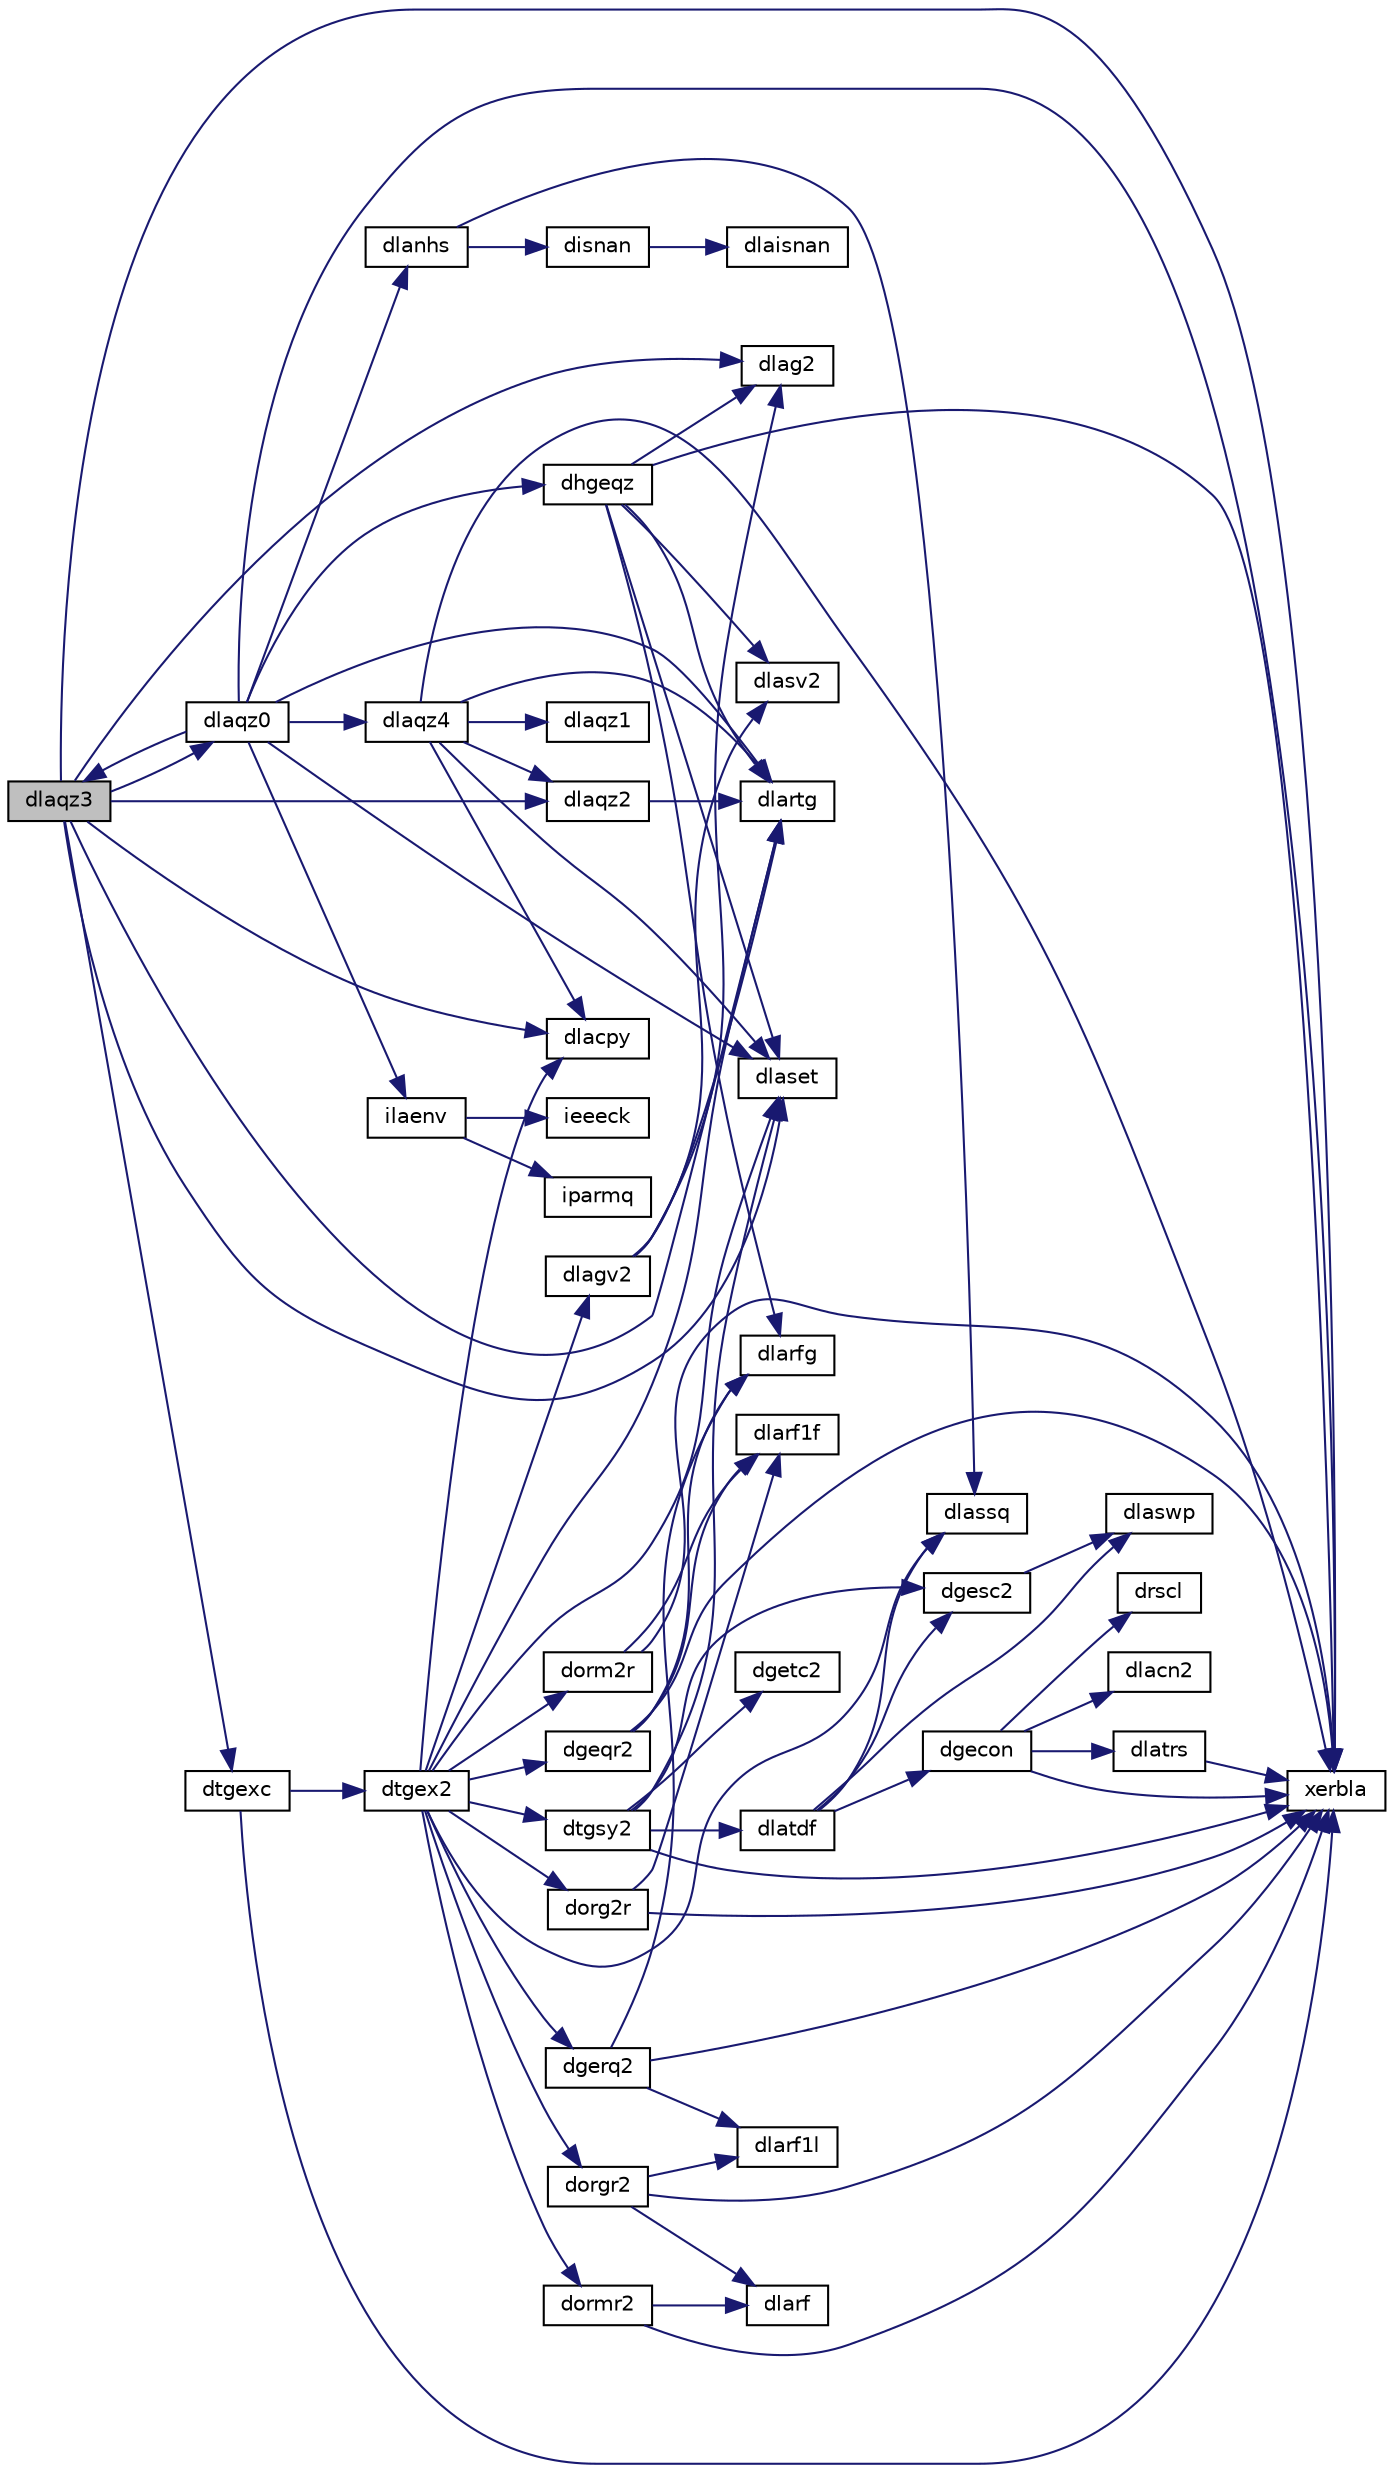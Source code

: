 digraph "dlaqz3"
{
 // LATEX_PDF_SIZE
  edge [fontname="Helvetica",fontsize="10",labelfontname="Helvetica",labelfontsize="10"];
  node [fontname="Helvetica",fontsize="10",shape=record];
  rankdir="LR";
  Node1 [label="dlaqz3",height=0.2,width=0.4,color="black", fillcolor="grey75", style="filled", fontcolor="black",tooltip="DLAQZ3"];
  Node1 -> Node2 [color="midnightblue",fontsize="10",style="solid",fontname="Helvetica"];
  Node2 [label="dlacpy",height=0.2,width=0.4,color="black", fillcolor="white", style="filled",URL="$dlacpy_8f.html#a7eb8731ffab2734378157c40964bf788",tooltip="DLACPY copies all or part of one two-dimensional array to another."];
  Node1 -> Node3 [color="midnightblue",fontsize="10",style="solid",fontname="Helvetica"];
  Node3 [label="dlag2",height=0.2,width=0.4,color="black", fillcolor="white", style="filled",URL="$dlag2_8f.html#a4c15bef45ba06e975cc60b7d30bdd2b4",tooltip="DLAG2 computes the eigenvalues of a 2-by-2 generalized eigenvalue problem, with scaling as necessary ..."];
  Node1 -> Node4 [color="midnightblue",fontsize="10",style="solid",fontname="Helvetica"];
  Node4 [label="dlaqz0",height=0.2,width=0.4,color="black", fillcolor="white", style="filled",URL="$dlaqz0_8f.html#a64ae394c770b6fbb30c1d6d6727d003c",tooltip="DLAQZ0"];
  Node4 -> Node5 [color="midnightblue",fontsize="10",style="solid",fontname="Helvetica"];
  Node5 [label="dhgeqz",height=0.2,width=0.4,color="black", fillcolor="white", style="filled",URL="$dhgeqz_8f.html#a21c89aba210fbfb8cca635e47dccbdb3",tooltip="DHGEQZ"];
  Node5 -> Node3 [color="midnightblue",fontsize="10",style="solid",fontname="Helvetica"];
  Node5 -> Node6 [color="midnightblue",fontsize="10",style="solid",fontname="Helvetica"];
  Node6 [label="dlarfg",height=0.2,width=0.4,color="black", fillcolor="white", style="filled",URL="$dlarfg_8f.html#aabb59655e820b3551af27781bd716143",tooltip="DLARFG generates an elementary reflector (Householder matrix)."];
  Node5 -> Node7 [color="midnightblue",fontsize="10",style="solid",fontname="Helvetica"];
  Node7 [label="dlartg",height=0.2,width=0.4,color="black", fillcolor="white", style="filled",URL="$dlartg_8f90.html#a86f8f877eaea0386cdc2c3c175d9ea88",tooltip="DLARTG generates a plane rotation with real cosine and real sine."];
  Node5 -> Node8 [color="midnightblue",fontsize="10",style="solid",fontname="Helvetica"];
  Node8 [label="dlaset",height=0.2,width=0.4,color="black", fillcolor="white", style="filled",URL="$dlaset_8f.html#a89e332374c7cd87e5db54bfe21550bc3",tooltip="DLASET initializes the off-diagonal elements and the diagonal elements of a matrix to given values."];
  Node5 -> Node9 [color="midnightblue",fontsize="10",style="solid",fontname="Helvetica"];
  Node9 [label="dlasv2",height=0.2,width=0.4,color="black", fillcolor="white", style="filled",URL="$dlasv2_8f.html#aee8e05a707783a9fba5d213093453543",tooltip="DLASV2 computes the singular value decomposition of a 2-by-2 triangular matrix."];
  Node5 -> Node10 [color="midnightblue",fontsize="10",style="solid",fontname="Helvetica"];
  Node10 [label="xerbla",height=0.2,width=0.4,color="black", fillcolor="white", style="filled",URL="$xerbla_8f.html#a377ee61015baf8dea7770b3a404b1c07",tooltip="XERBLA"];
  Node4 -> Node11 [color="midnightblue",fontsize="10",style="solid",fontname="Helvetica"];
  Node11 [label="dlanhs",height=0.2,width=0.4,color="black", fillcolor="white", style="filled",URL="$dlanhs_8f.html#ab29fb7acb6d53d816856903e9c918242",tooltip="DLANHS returns the value of the 1-norm, Frobenius norm, infinity-norm, or the largest absolute value ..."];
  Node11 -> Node12 [color="midnightblue",fontsize="10",style="solid",fontname="Helvetica"];
  Node12 [label="disnan",height=0.2,width=0.4,color="black", fillcolor="white", style="filled",URL="$disnan_8f.html#a230d4e1886896853b11e44e541b2c6a3",tooltip="DISNAN tests input for NaN."];
  Node12 -> Node13 [color="midnightblue",fontsize="10",style="solid",fontname="Helvetica"];
  Node13 [label="dlaisnan",height=0.2,width=0.4,color="black", fillcolor="white", style="filled",URL="$dlaisnan_8f.html#a341ec834c6fc14a17fead550ff486022",tooltip="DLAISNAN tests input for NaN by comparing two arguments for inequality."];
  Node11 -> Node14 [color="midnightblue",fontsize="10",style="solid",fontname="Helvetica"];
  Node14 [label="dlassq",height=0.2,width=0.4,color="black", fillcolor="white", style="filled",URL="$dlassq_8f90.html#ae8f40b0a34771b4f2d9c863de3af7be5",tooltip="DLASSQ updates a sum of squares represented in scaled form."];
  Node4 -> Node1 [color="midnightblue",fontsize="10",style="solid",fontname="Helvetica"];
  Node4 -> Node15 [color="midnightblue",fontsize="10",style="solid",fontname="Helvetica"];
  Node15 [label="dlaqz4",height=0.2,width=0.4,color="black", fillcolor="white", style="filled",URL="$dlaqz4_8f.html#a73bdcea87a883105153631bef9879363",tooltip="DLAQZ4"];
  Node15 -> Node2 [color="midnightblue",fontsize="10",style="solid",fontname="Helvetica"];
  Node15 -> Node16 [color="midnightblue",fontsize="10",style="solid",fontname="Helvetica"];
  Node16 [label="dlaqz1",height=0.2,width=0.4,color="black", fillcolor="white", style="filled",URL="$dlaqz1_8f.html#a9fca1a0bcfff832865e030cf4d53130a",tooltip="DLAQZ1"];
  Node15 -> Node17 [color="midnightblue",fontsize="10",style="solid",fontname="Helvetica"];
  Node17 [label="dlaqz2",height=0.2,width=0.4,color="black", fillcolor="white", style="filled",URL="$dlaqz2_8f.html#ac21721bac1e14d0f8e023b2ed6371698",tooltip="DLAQZ2"];
  Node17 -> Node7 [color="midnightblue",fontsize="10",style="solid",fontname="Helvetica"];
  Node15 -> Node7 [color="midnightblue",fontsize="10",style="solid",fontname="Helvetica"];
  Node15 -> Node8 [color="midnightblue",fontsize="10",style="solid",fontname="Helvetica"];
  Node15 -> Node10 [color="midnightblue",fontsize="10",style="solid",fontname="Helvetica"];
  Node4 -> Node7 [color="midnightblue",fontsize="10",style="solid",fontname="Helvetica"];
  Node4 -> Node8 [color="midnightblue",fontsize="10",style="solid",fontname="Helvetica"];
  Node4 -> Node18 [color="midnightblue",fontsize="10",style="solid",fontname="Helvetica"];
  Node18 [label="ilaenv",height=0.2,width=0.4,color="black", fillcolor="white", style="filled",URL="$ilaenv_8f.html#ab1f37bde76d31aee91a09bb2f8e87ce6",tooltip="ILAENV"];
  Node18 -> Node19 [color="midnightblue",fontsize="10",style="solid",fontname="Helvetica"];
  Node19 [label="ieeeck",height=0.2,width=0.4,color="black", fillcolor="white", style="filled",URL="$ieeeck_8f.html#a97715c995b884378afbbff7915d884c5",tooltip="IEEECK"];
  Node18 -> Node20 [color="midnightblue",fontsize="10",style="solid",fontname="Helvetica"];
  Node20 [label="iparmq",height=0.2,width=0.4,color="black", fillcolor="white", style="filled",URL="$iparmq_8f.html#a6e703cb600283f4bcb1b340cfd8ad3d9",tooltip="IPARMQ"];
  Node4 -> Node10 [color="midnightblue",fontsize="10",style="solid",fontname="Helvetica"];
  Node1 -> Node17 [color="midnightblue",fontsize="10",style="solid",fontname="Helvetica"];
  Node1 -> Node7 [color="midnightblue",fontsize="10",style="solid",fontname="Helvetica"];
  Node1 -> Node8 [color="midnightblue",fontsize="10",style="solid",fontname="Helvetica"];
  Node1 -> Node21 [color="midnightblue",fontsize="10",style="solid",fontname="Helvetica"];
  Node21 [label="dtgexc",height=0.2,width=0.4,color="black", fillcolor="white", style="filled",URL="$dtgexc_8f.html#a2510d68d70194719d570cbcfe24b3e74",tooltip="DTGEXC"];
  Node21 -> Node22 [color="midnightblue",fontsize="10",style="solid",fontname="Helvetica"];
  Node22 [label="dtgex2",height=0.2,width=0.4,color="black", fillcolor="white", style="filled",URL="$dtgex2_8f.html#aa3c93490c68259c80285d72cb61cbd99",tooltip="DTGEX2 swaps adjacent diagonal blocks in an upper (quasi) triangular matrix pair by an orthogonal equ..."];
  Node22 -> Node23 [color="midnightblue",fontsize="10",style="solid",fontname="Helvetica"];
  Node23 [label="dgeqr2",height=0.2,width=0.4,color="black", fillcolor="white", style="filled",URL="$dgeqr2_8f.html#a86586a8c4f1c31707724ed70e92f6f34",tooltip="DGEQR2 computes the QR factorization of a general rectangular matrix using an unblocked algorithm."];
  Node23 -> Node24 [color="midnightblue",fontsize="10",style="solid",fontname="Helvetica"];
  Node24 [label="dlarf1f",height=0.2,width=0.4,color="black", fillcolor="white", style="filled",URL="$dlarf1f_8f.html#a553446f22ec537c5ff7f1335b90c4470",tooltip="DLARF1F applies an elementary reflector to a general rectangular"];
  Node23 -> Node6 [color="midnightblue",fontsize="10",style="solid",fontname="Helvetica"];
  Node23 -> Node10 [color="midnightblue",fontsize="10",style="solid",fontname="Helvetica"];
  Node22 -> Node25 [color="midnightblue",fontsize="10",style="solid",fontname="Helvetica"];
  Node25 [label="dgerq2",height=0.2,width=0.4,color="black", fillcolor="white", style="filled",URL="$dgerq2_8f.html#a360f5b8b756dc7d366c3decfcdf89000",tooltip="DGERQ2 computes the RQ factorization of a general rectangular matrix using an unblocked algorithm."];
  Node25 -> Node26 [color="midnightblue",fontsize="10",style="solid",fontname="Helvetica"];
  Node26 [label="dlarf1l",height=0.2,width=0.4,color="black", fillcolor="white", style="filled",URL="$dlarf1l_8f.html#a85171d322dda63ef89a1abe0b3fa6b4f",tooltip="DLARF1L applies an elementary reflector to a general rectangular"];
  Node25 -> Node6 [color="midnightblue",fontsize="10",style="solid",fontname="Helvetica"];
  Node25 -> Node10 [color="midnightblue",fontsize="10",style="solid",fontname="Helvetica"];
  Node22 -> Node2 [color="midnightblue",fontsize="10",style="solid",fontname="Helvetica"];
  Node22 -> Node27 [color="midnightblue",fontsize="10",style="solid",fontname="Helvetica"];
  Node27 [label="dlagv2",height=0.2,width=0.4,color="black", fillcolor="white", style="filled",URL="$dlagv2_8f.html#ad9f2277feb511ff205c0caf084e29109",tooltip="DLAGV2 computes the Generalized Schur factorization of a real 2-by-2 matrix pencil (A,..."];
  Node27 -> Node3 [color="midnightblue",fontsize="10",style="solid",fontname="Helvetica"];
  Node27 -> Node7 [color="midnightblue",fontsize="10",style="solid",fontname="Helvetica"];
  Node27 -> Node9 [color="midnightblue",fontsize="10",style="solid",fontname="Helvetica"];
  Node22 -> Node7 [color="midnightblue",fontsize="10",style="solid",fontname="Helvetica"];
  Node22 -> Node8 [color="midnightblue",fontsize="10",style="solid",fontname="Helvetica"];
  Node22 -> Node14 [color="midnightblue",fontsize="10",style="solid",fontname="Helvetica"];
  Node22 -> Node28 [color="midnightblue",fontsize="10",style="solid",fontname="Helvetica"];
  Node28 [label="dorg2r",height=0.2,width=0.4,color="black", fillcolor="white", style="filled",URL="$dorg2r_8f.html#a0598b93548008b36c26ce99b314e77e5",tooltip="DORG2R generates all or part of the orthogonal matrix Q from a QR factorization determined by sgeqrf ..."];
  Node28 -> Node24 [color="midnightblue",fontsize="10",style="solid",fontname="Helvetica"];
  Node28 -> Node10 [color="midnightblue",fontsize="10",style="solid",fontname="Helvetica"];
  Node22 -> Node29 [color="midnightblue",fontsize="10",style="solid",fontname="Helvetica"];
  Node29 [label="dorgr2",height=0.2,width=0.4,color="black", fillcolor="white", style="filled",URL="$dorgr2_8f.html#a92162463311fe244666f898bedcfc08f",tooltip="DORGR2 generates all or part of the orthogonal matrix Q from an RQ factorization determined by sgerqf..."];
  Node29 -> Node30 [color="midnightblue",fontsize="10",style="solid",fontname="Helvetica"];
  Node30 [label="dlarf",height=0.2,width=0.4,color="black", fillcolor="white", style="filled",URL="$dlarf_8f.html#a39a2b39f56ce497b218c5f48339ee712",tooltip="DLARF applies an elementary reflector to a general rectangular matrix."];
  Node29 -> Node26 [color="midnightblue",fontsize="10",style="solid",fontname="Helvetica"];
  Node29 -> Node10 [color="midnightblue",fontsize="10",style="solid",fontname="Helvetica"];
  Node22 -> Node31 [color="midnightblue",fontsize="10",style="solid",fontname="Helvetica"];
  Node31 [label="dorm2r",height=0.2,width=0.4,color="black", fillcolor="white", style="filled",URL="$dorm2r_8f.html#a16f17277972002c33a44e9a7a04bb64f",tooltip="DORM2R multiplies a general matrix by the orthogonal matrix from a QR factorization determined by sge..."];
  Node31 -> Node24 [color="midnightblue",fontsize="10",style="solid",fontname="Helvetica"];
  Node31 -> Node10 [color="midnightblue",fontsize="10",style="solid",fontname="Helvetica"];
  Node22 -> Node32 [color="midnightblue",fontsize="10",style="solid",fontname="Helvetica"];
  Node32 [label="dormr2",height=0.2,width=0.4,color="black", fillcolor="white", style="filled",URL="$dormr2_8f.html#add68bb66ae7f9c7e5bc8a87154894be2",tooltip="DORMR2 multiplies a general matrix by the orthogonal matrix from a RQ factorization determined by sge..."];
  Node32 -> Node30 [color="midnightblue",fontsize="10",style="solid",fontname="Helvetica"];
  Node32 -> Node10 [color="midnightblue",fontsize="10",style="solid",fontname="Helvetica"];
  Node22 -> Node33 [color="midnightblue",fontsize="10",style="solid",fontname="Helvetica"];
  Node33 [label="dtgsy2",height=0.2,width=0.4,color="black", fillcolor="white", style="filled",URL="$dtgsy2_8f.html#aa6de4c854b216a9afb2f6d00eaaa3b45",tooltip="DTGSY2 solves the generalized Sylvester equation (unblocked algorithm)."];
  Node33 -> Node34 [color="midnightblue",fontsize="10",style="solid",fontname="Helvetica"];
  Node34 [label="dgesc2",height=0.2,width=0.4,color="black", fillcolor="white", style="filled",URL="$dgesc2_8f.html#ac6998d2ed1a92cc28708602db64f3db6",tooltip="DGESC2 solves a system of linear equations using the LU factorization with complete pivoting computed..."];
  Node34 -> Node35 [color="midnightblue",fontsize="10",style="solid",fontname="Helvetica"];
  Node35 [label="dlaswp",height=0.2,width=0.4,color="black", fillcolor="white", style="filled",URL="$dlaswp_8f.html#a3ccc0cf84b0493bd9adcdc02fcff449f",tooltip="DLASWP performs a series of row interchanges on a general rectangular matrix."];
  Node33 -> Node36 [color="midnightblue",fontsize="10",style="solid",fontname="Helvetica"];
  Node36 [label="dgetc2",height=0.2,width=0.4,color="black", fillcolor="white", style="filled",URL="$dgetc2_8f.html#a2ecd51f7842c100d6b4ecc99119c012f",tooltip="DGETC2 computes the LU factorization with complete pivoting of the general n-by-n matrix."];
  Node33 -> Node8 [color="midnightblue",fontsize="10",style="solid",fontname="Helvetica"];
  Node33 -> Node37 [color="midnightblue",fontsize="10",style="solid",fontname="Helvetica"];
  Node37 [label="dlatdf",height=0.2,width=0.4,color="black", fillcolor="white", style="filled",URL="$dlatdf_8f.html#a2744c0a54e6012d58fb4eefb75f48c65",tooltip="DLATDF uses the LU factorization of the n-by-n matrix computed by sgetc2 and computes a contribution ..."];
  Node37 -> Node38 [color="midnightblue",fontsize="10",style="solid",fontname="Helvetica"];
  Node38 [label="dgecon",height=0.2,width=0.4,color="black", fillcolor="white", style="filled",URL="$dgecon_8f.html#a188b8d30443d14b1a3f7f8331d87ae60",tooltip="DGECON"];
  Node38 -> Node39 [color="midnightblue",fontsize="10",style="solid",fontname="Helvetica"];
  Node39 [label="dlacn2",height=0.2,width=0.4,color="black", fillcolor="white", style="filled",URL="$dlacn2_8f.html#a9b62da514b4a671acd3e3f63d018f01e",tooltip="DLACN2 estimates the 1-norm of a square matrix, using reverse communication for evaluating matrix-vec..."];
  Node38 -> Node40 [color="midnightblue",fontsize="10",style="solid",fontname="Helvetica"];
  Node40 [label="dlatrs",height=0.2,width=0.4,color="black", fillcolor="white", style="filled",URL="$dlatrs_8f.html#aa495c9c519906a3053f0ec56d702ef5f",tooltip="DLATRS solves a triangular system of equations with the scale factor set to prevent overflow."];
  Node40 -> Node10 [color="midnightblue",fontsize="10",style="solid",fontname="Helvetica"];
  Node38 -> Node41 [color="midnightblue",fontsize="10",style="solid",fontname="Helvetica"];
  Node41 [label="drscl",height=0.2,width=0.4,color="black", fillcolor="white", style="filled",URL="$drscl_8f.html#a662e4c4f54a2670dd8408f6b6b306dec",tooltip="DRSCL multiplies a vector by the reciprocal of a real scalar."];
  Node38 -> Node10 [color="midnightblue",fontsize="10",style="solid",fontname="Helvetica"];
  Node37 -> Node34 [color="midnightblue",fontsize="10",style="solid",fontname="Helvetica"];
  Node37 -> Node14 [color="midnightblue",fontsize="10",style="solid",fontname="Helvetica"];
  Node37 -> Node35 [color="midnightblue",fontsize="10",style="solid",fontname="Helvetica"];
  Node33 -> Node10 [color="midnightblue",fontsize="10",style="solid",fontname="Helvetica"];
  Node21 -> Node10 [color="midnightblue",fontsize="10",style="solid",fontname="Helvetica"];
  Node1 -> Node10 [color="midnightblue",fontsize="10",style="solid",fontname="Helvetica"];
}
